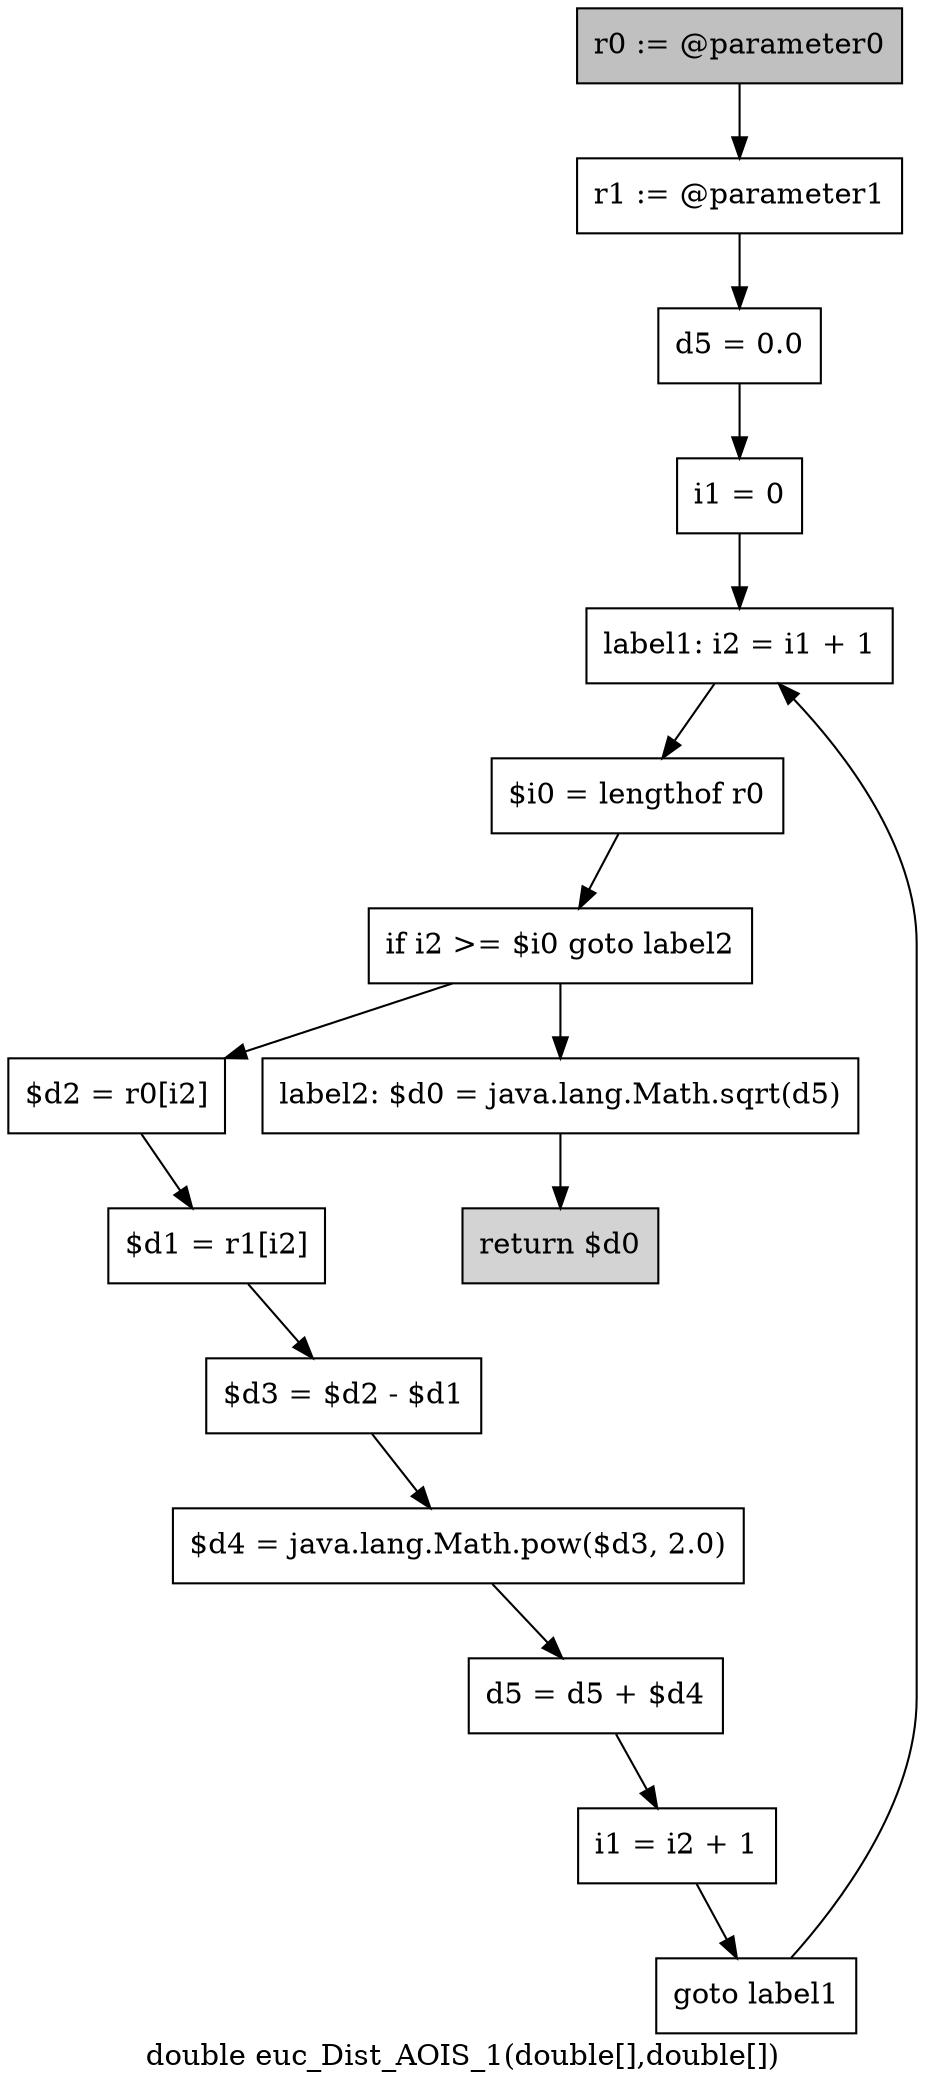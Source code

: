 digraph "double euc_Dist_AOIS_1(double[],double[])" {
    label="double euc_Dist_AOIS_1(double[],double[])";
    node [shape=box];
    "0" [style=filled,fillcolor=gray,label="r0 := @parameter0",];
    "1" [label="r1 := @parameter1",];
    "0"->"1";
    "2" [label="d5 = 0.0",];
    "1"->"2";
    "3" [label="i1 = 0",];
    "2"->"3";
    "4" [label="label1: i2 = i1 + 1",];
    "3"->"4";
    "5" [label="$i0 = lengthof r0",];
    "4"->"5";
    "6" [label="if i2 >= $i0 goto label2",];
    "5"->"6";
    "7" [label="$d2 = r0[i2]",];
    "6"->"7";
    "14" [label="label2: $d0 = java.lang.Math.sqrt(d5)",];
    "6"->"14";
    "8" [label="$d1 = r1[i2]",];
    "7"->"8";
    "9" [label="$d3 = $d2 - $d1",];
    "8"->"9";
    "10" [label="$d4 = java.lang.Math.pow($d3, 2.0)",];
    "9"->"10";
    "11" [label="d5 = d5 + $d4",];
    "10"->"11";
    "12" [label="i1 = i2 + 1",];
    "11"->"12";
    "13" [label="goto label1",];
    "12"->"13";
    "13"->"4";
    "15" [style=filled,fillcolor=lightgray,label="return $d0",];
    "14"->"15";
}
